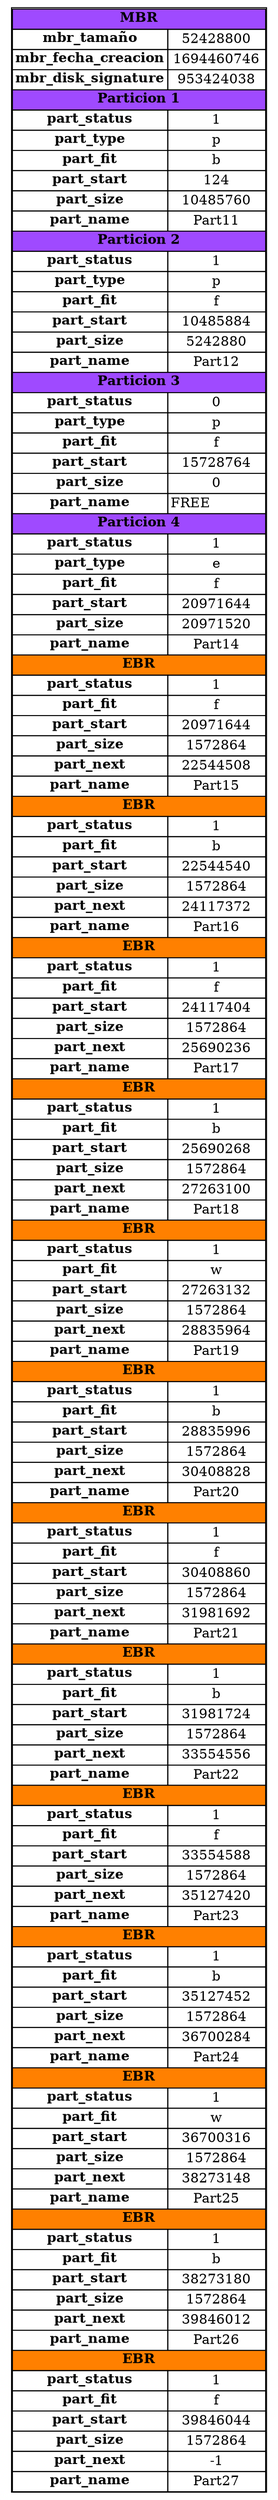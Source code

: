 digraph G{
node[shape=plaintext]
graph[label=<
<table border='1' cellborder='1' cellspacing='0'>
<tr><td colspan='2' bgcolor='#9F4AFF'><b>MBR</b></td></tr>
<tr><td><b>mbr_tamaño</b></td><td>52428800</td></tr>
<tr><td><b>mbr_fecha_creacion</b></td><td>1694460746</td></tr>
<tr><td><b>mbr_disk_signature</b></td><td>953424038</td></tr>
<tr><td colspan='2' bgcolor='#9F4AFF'><b>Particion 1</b></td></tr>
<tr><td><b>part_status</b></td><td>1</td></tr>
<tr><td><b>part_type</b></td><td>p</td></tr>
<tr><td><b>part_fit</b></td><td>b</td></tr>
<tr><td><b>part_start</b></td><td>124</td></tr>
<tr><td><b>part_size</b></td><td>10485760</td></tr>
<tr><td><b>part_name</b></td><td>Part11</td></tr>
<tr><td colspan='2' bgcolor='#9F4AFF'><b>Particion 2</b></td></tr>
<tr><td><b>part_status</b></td><td>1</td></tr>
<tr><td><b>part_type</b></td><td>p</td></tr>
<tr><td><b>part_fit</b></td><td>f</td></tr>
<tr><td><b>part_start</b></td><td>10485884</td></tr>
<tr><td><b>part_size</b></td><td>5242880</td></tr>
<tr><td><b>part_name</b></td><td>Part12</td></tr>
<tr><td colspan='2' bgcolor='#9F4AFF'><b>Particion 3</b></td></tr>
<tr><td><b>part_status</b></td><td>0</td></tr>
<tr><td><b>part_type</b></td><td>p</td></tr>
<tr><td><b>part_fit</b></td><td>f</td></tr>
<tr><td><b>part_start</b></td><td>15728764</td></tr>
<tr><td><b>part_size</b></td><td>0</td></tr>
<tr><td><b>part_name</b></td><td>FREE            </td></tr>
<tr><td colspan='2' bgcolor='#9F4AFF'><b>Particion 4</b></td></tr>
<tr><td><b>part_status</b></td><td>1</td></tr>
<tr><td><b>part_type</b></td><td>e</td></tr>
<tr><td><b>part_fit</b></td><td>f</td></tr>
<tr><td><b>part_start</b></td><td>20971644</td></tr>
<tr><td><b>part_size</b></td><td>20971520</td></tr>
<tr><td><b>part_name</b></td><td>Part14</td></tr>
<tr><td colspan='2' bgcolor='#FF8000'><b>EBR</b></td></tr>
<tr><td><b>part_status</b></td><td>1</td></tr>
<tr><td><b>part_fit</b></td><td>f</td></tr>
<tr><td><b>part_start</b></td><td>20971644</td></tr>
<tr><td><b>part_size</b></td><td>1572864</td></tr>
<tr><td><b>part_next</b></td><td>22544508</td></tr>
<tr><td><b>part_name</b></td><td>Part15</td></tr>
<tr><td colspan='2' bgcolor='#FF8000'><b>EBR</b></td></tr>
<tr><td><b>part_status</b></td><td>1</td></tr>
<tr><td><b>part_fit</b></td><td>b</td></tr>
<tr><td><b>part_start</b></td><td>22544540</td></tr>
<tr><td><b>part_size</b></td><td>1572864</td></tr>
<tr><td><b>part_next</b></td><td>24117372</td></tr>
<tr><td><b>part_name</b></td><td>Part16</td></tr>
<tr><td colspan='2' bgcolor='#FF8000'><b>EBR</b></td></tr>
<tr><td><b>part_status</b></td><td>1</td></tr>
<tr><td><b>part_fit</b></td><td>f</td></tr>
<tr><td><b>part_start</b></td><td>24117404</td></tr>
<tr><td><b>part_size</b></td><td>1572864</td></tr>
<tr><td><b>part_next</b></td><td>25690236</td></tr>
<tr><td><b>part_name</b></td><td>Part17</td></tr>
<tr><td colspan='2' bgcolor='#FF8000'><b>EBR</b></td></tr>
<tr><td><b>part_status</b></td><td>1</td></tr>
<tr><td><b>part_fit</b></td><td>b</td></tr>
<tr><td><b>part_start</b></td><td>25690268</td></tr>
<tr><td><b>part_size</b></td><td>1572864</td></tr>
<tr><td><b>part_next</b></td><td>27263100</td></tr>
<tr><td><b>part_name</b></td><td>Part18</td></tr>
<tr><td colspan='2' bgcolor='#FF8000'><b>EBR</b></td></tr>
<tr><td><b>part_status</b></td><td>1</td></tr>
<tr><td><b>part_fit</b></td><td>w</td></tr>
<tr><td><b>part_start</b></td><td>27263132</td></tr>
<tr><td><b>part_size</b></td><td>1572864</td></tr>
<tr><td><b>part_next</b></td><td>28835964</td></tr>
<tr><td><b>part_name</b></td><td>Part19</td></tr>
<tr><td colspan='2' bgcolor='#FF8000'><b>EBR</b></td></tr>
<tr><td><b>part_status</b></td><td>1</td></tr>
<tr><td><b>part_fit</b></td><td>b</td></tr>
<tr><td><b>part_start</b></td><td>28835996</td></tr>
<tr><td><b>part_size</b></td><td>1572864</td></tr>
<tr><td><b>part_next</b></td><td>30408828</td></tr>
<tr><td><b>part_name</b></td><td>Part20</td></tr>
<tr><td colspan='2' bgcolor='#FF8000'><b>EBR</b></td></tr>
<tr><td><b>part_status</b></td><td>1</td></tr>
<tr><td><b>part_fit</b></td><td>f</td></tr>
<tr><td><b>part_start</b></td><td>30408860</td></tr>
<tr><td><b>part_size</b></td><td>1572864</td></tr>
<tr><td><b>part_next</b></td><td>31981692</td></tr>
<tr><td><b>part_name</b></td><td>Part21</td></tr>
<tr><td colspan='2' bgcolor='#FF8000'><b>EBR</b></td></tr>
<tr><td><b>part_status</b></td><td>1</td></tr>
<tr><td><b>part_fit</b></td><td>b</td></tr>
<tr><td><b>part_start</b></td><td>31981724</td></tr>
<tr><td><b>part_size</b></td><td>1572864</td></tr>
<tr><td><b>part_next</b></td><td>33554556</td></tr>
<tr><td><b>part_name</b></td><td>Part22</td></tr>
<tr><td colspan='2' bgcolor='#FF8000'><b>EBR</b></td></tr>
<tr><td><b>part_status</b></td><td>1</td></tr>
<tr><td><b>part_fit</b></td><td>f</td></tr>
<tr><td><b>part_start</b></td><td>33554588</td></tr>
<tr><td><b>part_size</b></td><td>1572864</td></tr>
<tr><td><b>part_next</b></td><td>35127420</td></tr>
<tr><td><b>part_name</b></td><td>Part23</td></tr>
<tr><td colspan='2' bgcolor='#FF8000'><b>EBR</b></td></tr>
<tr><td><b>part_status</b></td><td>1</td></tr>
<tr><td><b>part_fit</b></td><td>b</td></tr>
<tr><td><b>part_start</b></td><td>35127452</td></tr>
<tr><td><b>part_size</b></td><td>1572864</td></tr>
<tr><td><b>part_next</b></td><td>36700284</td></tr>
<tr><td><b>part_name</b></td><td>Part24</td></tr>
<tr><td colspan='2' bgcolor='#FF8000'><b>EBR</b></td></tr>
<tr><td><b>part_status</b></td><td>1</td></tr>
<tr><td><b>part_fit</b></td><td>w</td></tr>
<tr><td><b>part_start</b></td><td>36700316</td></tr>
<tr><td><b>part_size</b></td><td>1572864</td></tr>
<tr><td><b>part_next</b></td><td>38273148</td></tr>
<tr><td><b>part_name</b></td><td>Part25</td></tr>
<tr><td colspan='2' bgcolor='#FF8000'><b>EBR</b></td></tr>
<tr><td><b>part_status</b></td><td>1</td></tr>
<tr><td><b>part_fit</b></td><td>b</td></tr>
<tr><td><b>part_start</b></td><td>38273180</td></tr>
<tr><td><b>part_size</b></td><td>1572864</td></tr>
<tr><td><b>part_next</b></td><td>39846012</td></tr>
<tr><td><b>part_name</b></td><td>Part26</td></tr>
<tr><td colspan='2' bgcolor='#FF8000'><b>EBR</b></td></tr>
<tr><td><b>part_status</b></td><td>1</td></tr>
<tr><td><b>part_fit</b></td><td>f</td></tr>
<tr><td><b>part_start</b></td><td>39846044</td></tr>
<tr><td><b>part_size</b></td><td>1572864</td></tr>
<tr><td><b>part_next</b></td><td>-1</td></tr>
<tr><td><b>part_name</b></td><td>Part27</td></tr>
</table>
>];
}
